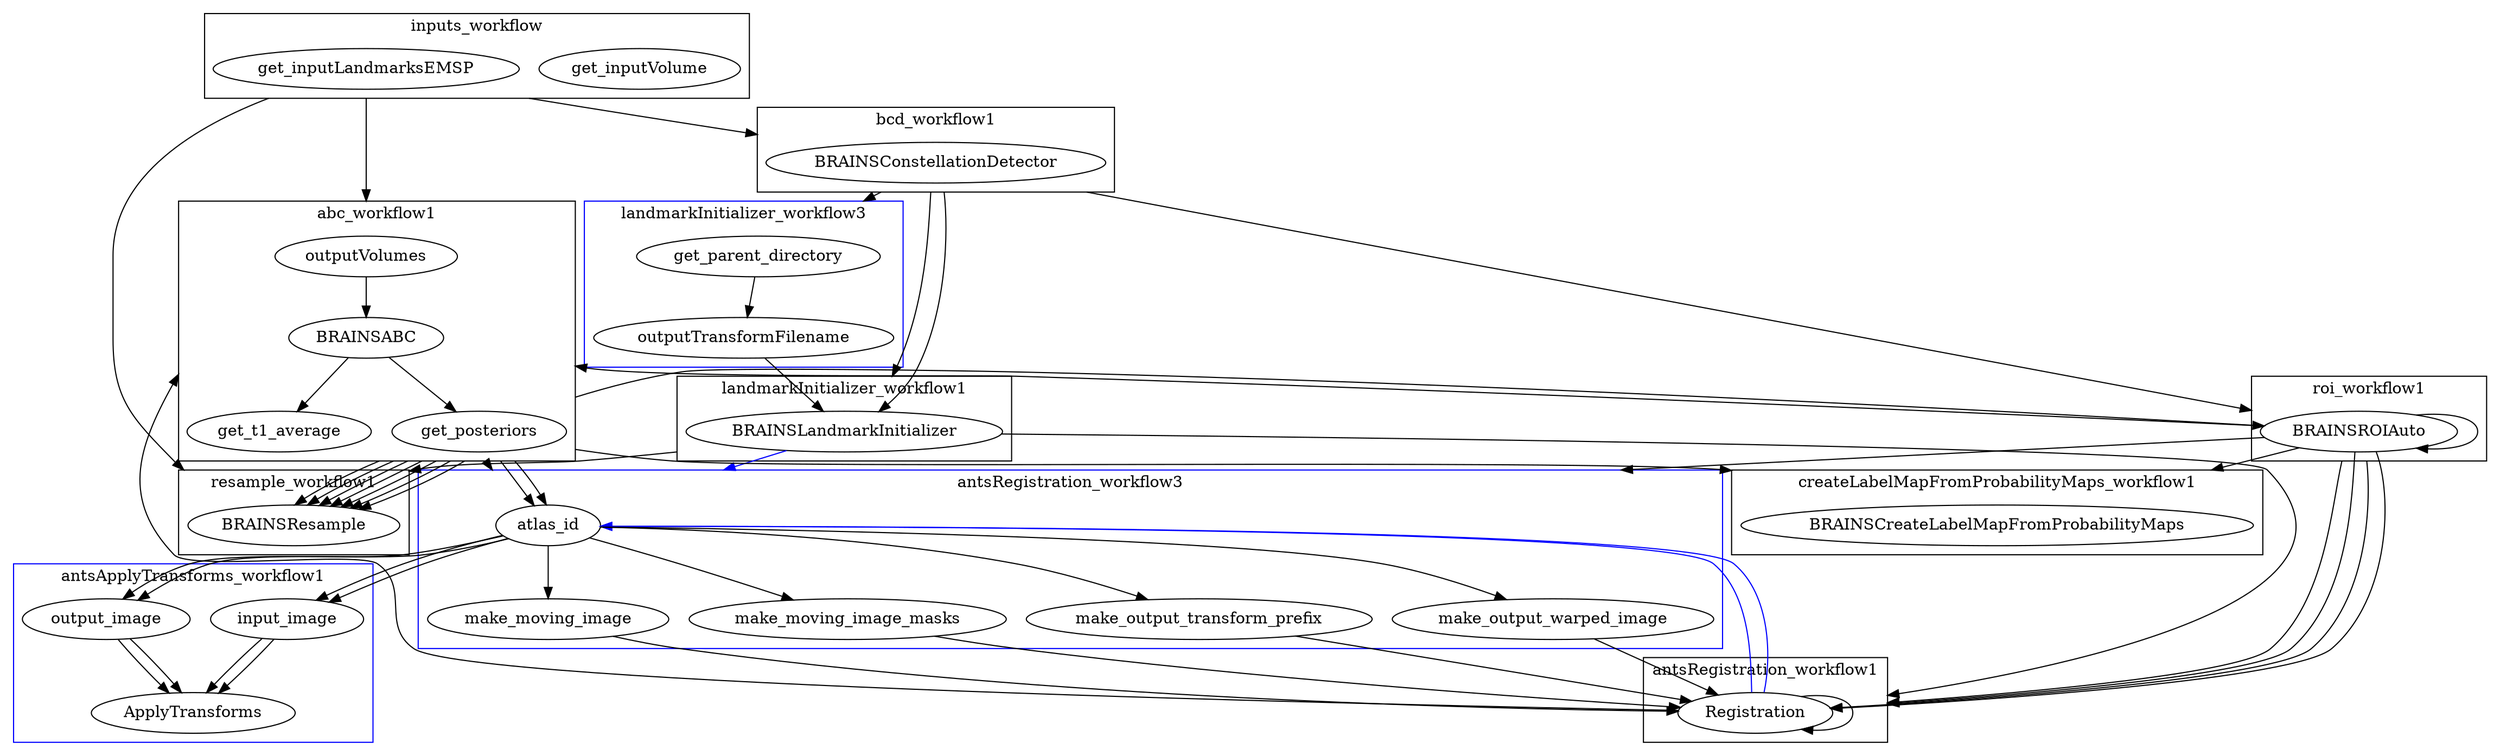 digraph G {
compound=true 
subgraph cluster_inputs_workflow {
label = inputs_workflow 
get_inputVolume
get_inputLandmarksEMSP
}
subgraph cluster_bcd_workflow1 {
label = bcd_workflow1 
BRAINSConstellationDetector
}
subgraph cluster_roi_workflow1 {
label = roi_workflow1 
BRAINSROIAuto
}
subgraph cluster_landmarkInitializer_workflow1 {
label = landmarkInitializer_workflow1 
BRAINSLandmarkInitializer
}
subgraph cluster_landmarkInitializer_workflow2 {
label = landmarkInitializer_workflow2 
BRAINSLandmarkInitializer
}
subgraph cluster_resample_workflow1 {
label = resample_workflow1 
BRAINSResample
}
subgraph cluster_roi_workflow2 {
label = roi_workflow2 
BRAINSROIAuto
}
subgraph cluster_antsRegistration_workflow1 {
label = antsRegistration_workflow1 
Registration
}
subgraph cluster_antsRegistration_workflow2 {
label = antsRegistration_workflow2 
Registration
}
subgraph cluster_abc_workflow1 {
label = abc_workflow1 
outputVolumes
BRAINSABC
get_t1_average
get_posteriors
outputVolumes -> BRAINSABC
BRAINSABC -> get_t1_average
BRAINSABC -> get_posteriors
}
subgraph cluster_resample_workflow2 {
label = resample_workflow2 
BRAINSResample
}
subgraph cluster_resample_workflow3 {
label = resample_workflow3 
BRAINSResample
}
subgraph cluster_resample_workflow4 {
label = resample_workflow4 
BRAINSResample
}
subgraph cluster_resample_workflow5 {
label = resample_workflow5 
BRAINSResample
}
subgraph cluster_resample_workflow6 {
label = resample_workflow6 
BRAINSResample
}
subgraph cluster_resample_workflow7 {
label = resample_workflow7 
BRAINSResample
}
subgraph cluster_resample_workflow8 {
label = resample_workflow8 
BRAINSResample
}
subgraph cluster_createLabelMapFromProbabilityMaps_workflow1 {
label = createLabelMapFromProbabilityMaps_workflow1 
BRAINSCreateLabelMapFromProbabilityMaps
}
subgraph cluster_landmarkInitializer_workflow3 {
label = landmarkInitializer_workflow3 
get_parent_directory
outputTransformFilename
BRAINSLandmarkInitializer
get_parent_directory -> outputTransformFilename
outputTransformFilename -> BRAINSLandmarkInitializer
color=blue
}
subgraph cluster_roi_workflow3 {
label = roi_workflow3 
BRAINSROIAuto
}
subgraph cluster_antsRegistration_workflow3 {
label = antsRegistration_workflow3 
atlas_id
make_moving_image
make_moving_image_masks
make_output_transform_prefix
make_output_warped_image
Registration
atlas_id -> make_moving_image
atlas_id -> make_moving_image_masks
atlas_id -> make_output_transform_prefix
atlas_id -> make_output_warped_image
make_moving_image -> Registration
make_moving_image_masks -> Registration
make_output_transform_prefix -> Registration
make_output_warped_image -> Registration
color=blue
}
subgraph cluster_antsApplyTransforms_workflow1 {
label = antsApplyTransforms_workflow1 
atlas_id
input_image
output_image
ApplyTransforms
atlas_id -> input_image
atlas_id -> output_image
input_image -> ApplyTransforms
output_image -> ApplyTransforms
color=blue
}
subgraph cluster_antsApplyTransforms_workflow2 {
label = antsApplyTransforms_workflow2 
atlas_id
input_image
output_image
ApplyTransforms
atlas_id -> input_image
atlas_id -> output_image
input_image -> ApplyTransforms
output_image -> ApplyTransforms
color=blue
}
get_inputLandmarksEMSP -> BRAINSConstellationDetector [ltail=cluster_inputs_workflow, lhead=cluster_bcd_workflow1]
BRAINSConstellationDetector -> BRAINSROIAuto [ltail=cluster_bcd_workflow1, lhead=cluster_roi_workflow1]
BRAINSConstellationDetector -> BRAINSLandmarkInitializer [ltail=cluster_bcd_workflow1, lhead=cluster_landmarkInitializer_workflow1]
BRAINSConstellationDetector -> BRAINSLandmarkInitializer [ltail=cluster_bcd_workflow1, lhead=cluster_landmarkInitializer_workflow2]
get_inputLandmarksEMSP -> BRAINSResample [ltail=cluster_inputs_workflow, lhead=cluster_resample_workflow1]
BRAINSLandmarkInitializer -> BRAINSResample [ltail=cluster_landmarkInitializer_workflow1, lhead=cluster_resample_workflow1]
BRAINSROIAuto -> BRAINSROIAuto [ltail=cluster_roi_workflow1, lhead=cluster_roi_workflow2]
BRAINSROIAuto -> Registration [ltail=cluster_roi_workflow1, lhead=cluster_antsRegistration_workflow1]
BRAINSROIAuto -> Registration [ltail=cluster_roi_workflow2, lhead=cluster_antsRegistration_workflow1]
BRAINSLandmarkInitializer -> Registration [ltail=cluster_landmarkInitializer_workflow2, lhead=cluster_antsRegistration_workflow1]
BRAINSROIAuto -> Registration [ltail=cluster_roi_workflow1, lhead=cluster_antsRegistration_workflow2]
BRAINSROIAuto -> Registration [ltail=cluster_roi_workflow2, lhead=cluster_antsRegistration_workflow2]
Registration -> Registration [ltail=cluster_antsRegistration_workflow1, lhead=cluster_antsRegistration_workflow2]
BRAINSROIAuto -> outputVolumes [ltail=cluster_roi_workflow1, lhead=cluster_abc_workflow1]
get_inputLandmarksEMSP -> outputVolumes [ltail=cluster_inputs_workflow, lhead=cluster_abc_workflow1]
Registration -> outputVolumes [ltail=cluster_antsRegistration_workflow2, lhead=cluster_abc_workflow1]
get_posteriors -> BRAINSResample [ltail=cluster_abc_workflow1, lhead=cluster_resample_workflow2]
get_posteriors -> BRAINSResample [ltail=cluster_abc_workflow1, lhead=cluster_resample_workflow3]
get_posteriors -> BRAINSResample [ltail=cluster_abc_workflow1, lhead=cluster_resample_workflow4]
get_posteriors -> BRAINSResample [ltail=cluster_abc_workflow1, lhead=cluster_resample_workflow5]
get_posteriors -> BRAINSResample [ltail=cluster_abc_workflow1, lhead=cluster_resample_workflow6]
get_posteriors -> BRAINSResample [ltail=cluster_abc_workflow1, lhead=cluster_resample_workflow7]
get_posteriors -> BRAINSResample [ltail=cluster_abc_workflow1, lhead=cluster_resample_workflow8]
get_posteriors -> BRAINSCreateLabelMapFromProbabilityMaps [ltail=cluster_abc_workflow1, lhead=cluster_createLabelMapFromProbabilityMaps_workflow1]
BRAINSROIAuto -> BRAINSCreateLabelMapFromProbabilityMaps [ltail=cluster_roi_workflow2, lhead=cluster_createLabelMapFromProbabilityMaps_workflow1]
BRAINSConstellationDetector -> get_parent_directory [ltail=cluster_bcd_workflow1, lhead=cluster_landmarkInitializer_workflow3]
get_posteriors -> BRAINSROIAuto [ltail=cluster_abc_workflow1, lhead=cluster_roi_workflow3]
get_posteriors -> atlas_id [ltail=cluster_abc_workflow1, lhead=cluster_antsRegistration_workflow3]
BRAINSROIAuto -> atlas_id [ltail=cluster_roi_workflow3, lhead=cluster_antsRegistration_workflow3]
BRAINSLandmarkInitializer -> atlas_id [ltail=cluster_landmarkInitializer_workflow3, lhead=cluster_antsRegistration_workflow3] [color=blue]
get_posteriors -> atlas_id [ltail=cluster_abc_workflow1, lhead=cluster_antsApplyTransforms_workflow1]
Registration -> atlas_id [ltail=cluster_antsRegistration_workflow3, lhead=cluster_antsApplyTransforms_workflow1] [color=blue]
get_posteriors -> atlas_id [ltail=cluster_abc_workflow1, lhead=cluster_antsApplyTransforms_workflow2]
Registration -> atlas_id [ltail=cluster_antsRegistration_workflow3, lhead=cluster_antsApplyTransforms_workflow2] [color=blue]
}